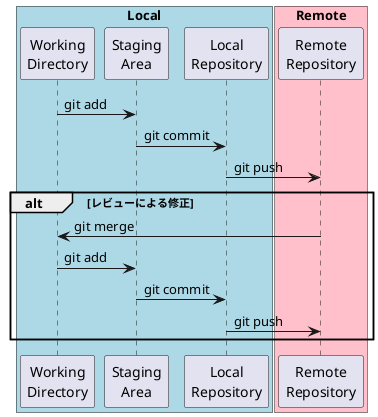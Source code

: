 @startuml

box "Local" #LightBlue
participant "Working\nDirectory"
participant "Staging\nArea"
participant "Local\nRepository"
end box

box "Remote" #Pink
participant "Remote\nRepository"
end box

"Working\nDirectory" -> "Staging\nArea" : git add
"Staging\nArea" -> "Local\nRepository" : git commit
"Local\nRepository" -> "Remote\nRepository" : git push

alt レビューによる修正
"Working\nDirectory" <- "Remote\nRepository" : git merge
"Working\nDirectory" -> "Staging\nArea" : git add
"Staging\nArea" -> "Local\nRepository" : git commit
"Local\nRepository" -> "Remote\nRepository" : git push
end

@enduml